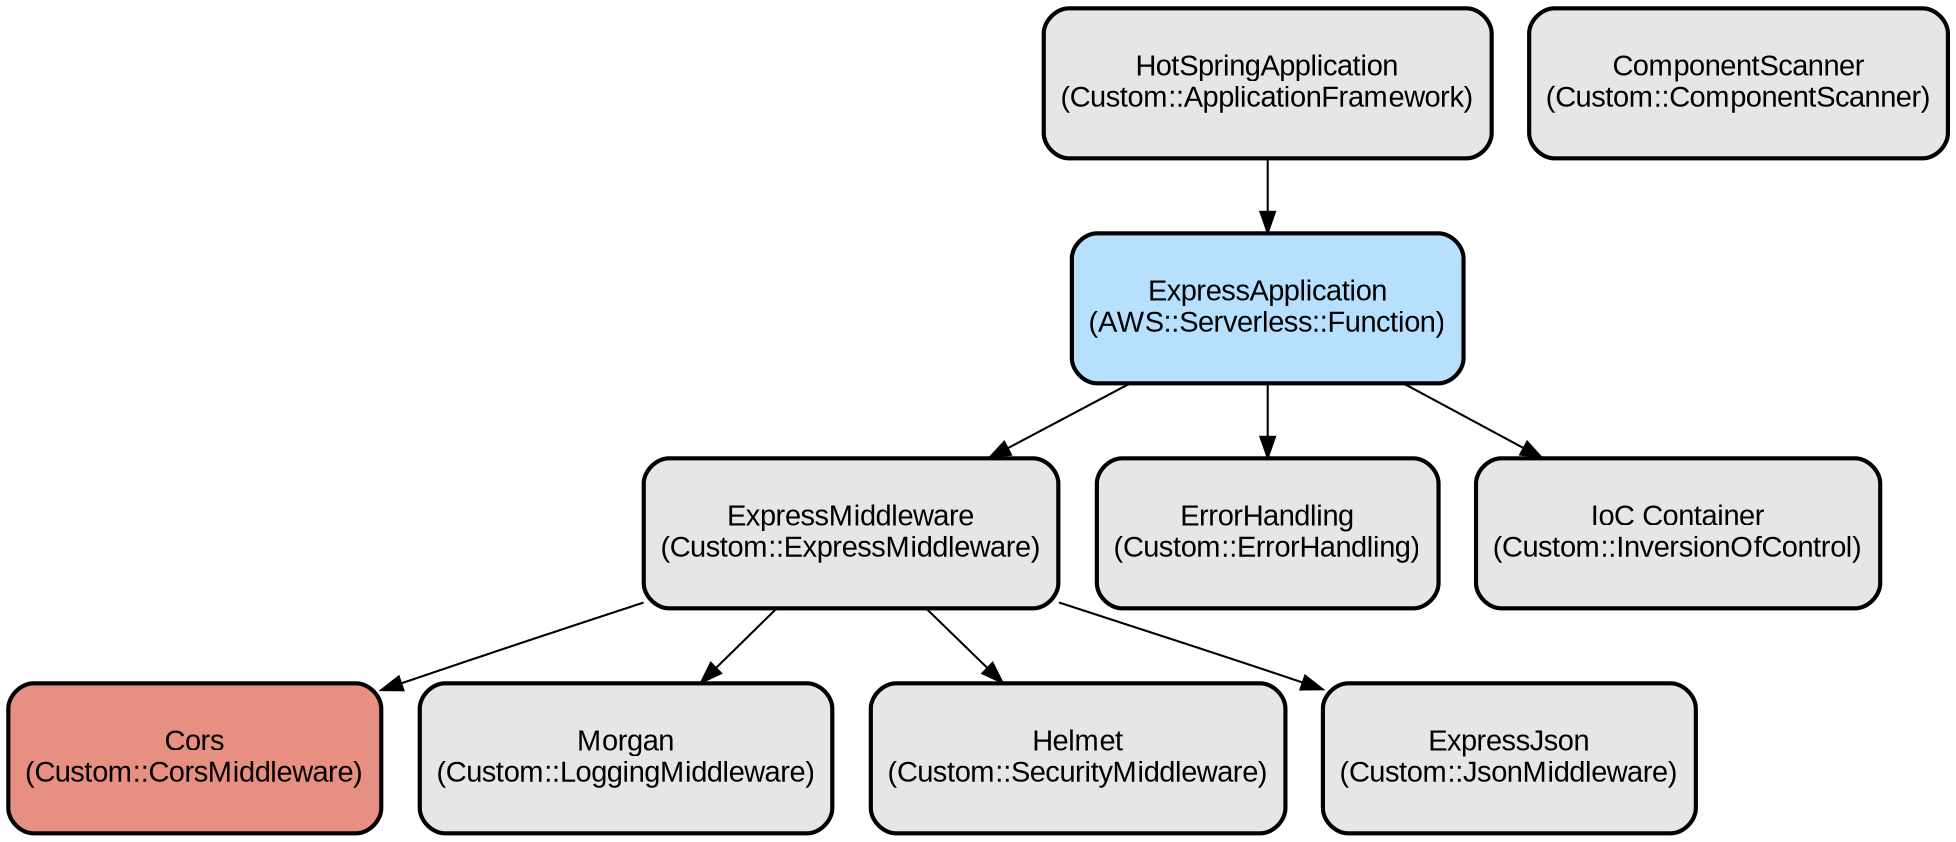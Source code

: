 digraph INFRA {
  node [ color = "black", fillcolor = "#E6E6E6", height =1, style = "filled,bold,rounded", fontname = "Arial" ];
  "ExpressApplication" [ label = "ExpressApplication
(AWS::Serverless::Function)", shape =rectangle, fillcolor = "#B7E0FF" ];
  "ExpressMiddleware" [ label = "ExpressMiddleware
(Custom::ExpressMiddleware)", shape =rectangle ];
  "ErrorHandling" [ label = "ErrorHandling
(Custom::ErrorHandling)", shape =rectangle ];
  "IoC Container" [ label = "IoC Container
(Custom::InversionOfControl)", shape =rectangle ];
  "HotSpringApplication" [ label = "HotSpringApplication
(Custom::ApplicationFramework)", shape =rectangle ];
  "ComponentScanner" [ label = "ComponentScanner
(Custom::ComponentScanner)", shape =rectangle ];
  "Cors" [ label = "Cors
(Custom::CorsMiddleware)", shape =rectangle, fillcolor = "#E78F81" ];
  "Morgan" [ label = "Morgan
(Custom::LoggingMiddleware)", shape =rectangle ];
  "Helmet" [ label = "Helmet
(Custom::SecurityMiddleware)", shape =rectangle ];
  "ExpressJson" [ label = "ExpressJson
(Custom::JsonMiddleware)", shape =rectangle ];
  "ExpressApplication" -> "ExpressMiddleware";
  "ExpressApplication" -> "ErrorHandling";
  "ExpressApplication" -> "IoC Container";
  "ExpressMiddleware" -> "Cors";
  "ExpressMiddleware" -> "Morgan";
  "ExpressMiddleware" -> "Helmet";
  "ExpressMiddleware" -> "ExpressJson";
  "HotSpringApplication" -> "ExpressApplication";
}
